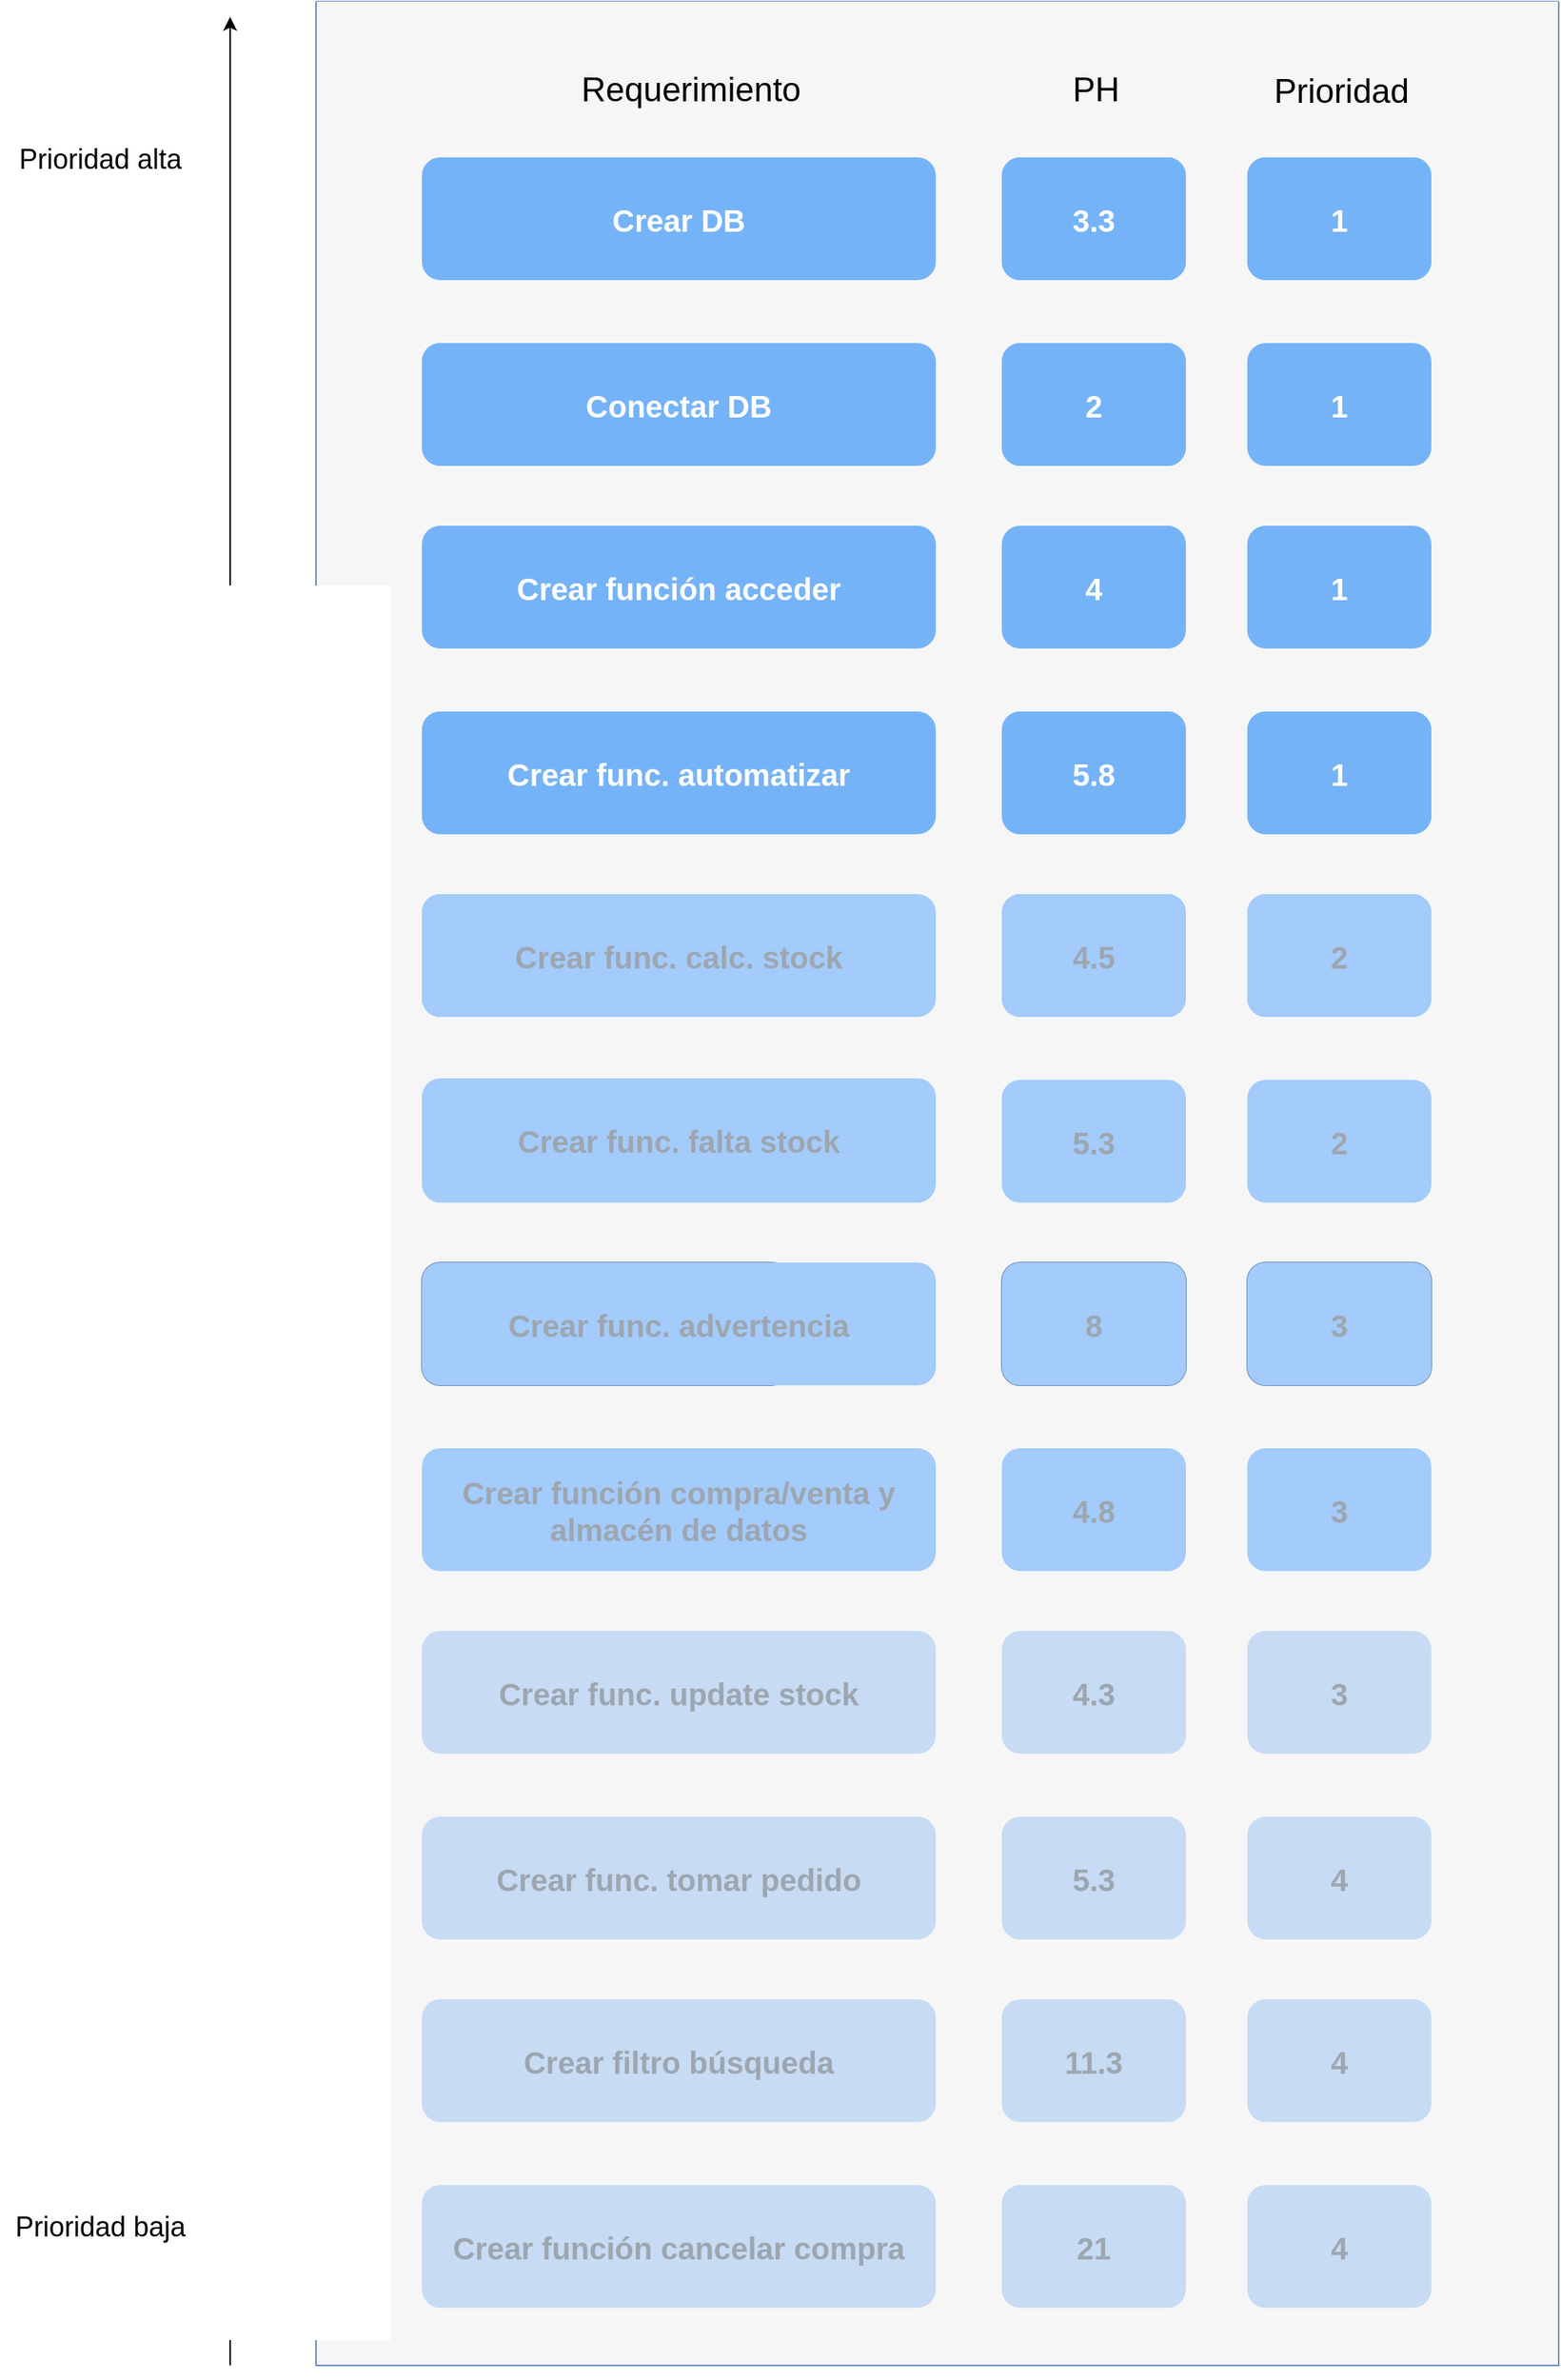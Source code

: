 <mxfile version="21.2.1" type="device">
  <diagram name="Página-1" id="RsbUo45nK9ZGqPTnQo_J">
    <mxGraphModel dx="2196" dy="1620" grid="1" gridSize="10" guides="1" tooltips="1" connect="1" arrows="1" fold="1" page="1" pageScale="1" pageWidth="111100" pageHeight="11100" math="0" shadow="0">
      <root>
        <mxCell id="0" />
        <mxCell id="1" parent="0" />
        <mxCell id="WtdKKoojwQclWSVPvxIC-62" value="" style="swimlane;startSize=0;fillColor=none;strokeColor=#6c8ebf;gradientColor=none;swimlaneFillColor=#f6f6f7;" vertex="1" parent="1">
          <mxGeometry x="836" y="250" width="810" height="1540" as="geometry" />
        </mxCell>
        <mxCell id="WtdKKoojwQclWSVPvxIC-59" value="&lt;font style=&quot;font-size: 22px;&quot;&gt;Requerimiento&lt;/font&gt;" style="text;html=1;align=center;verticalAlign=middle;resizable=0;points=[];autosize=1;strokeColor=none;fillColor=none;" vertex="1" parent="WtdKKoojwQclWSVPvxIC-62">
          <mxGeometry x="159" y="37.5" width="170" height="40" as="geometry" />
        </mxCell>
        <mxCell id="WtdKKoojwQclWSVPvxIC-60" value="&lt;font style=&quot;font-size: 22px;&quot;&gt;PH&lt;/font&gt;" style="text;html=1;align=center;verticalAlign=middle;resizable=0;points=[];autosize=1;strokeColor=none;fillColor=none;" vertex="1" parent="WtdKKoojwQclWSVPvxIC-62">
          <mxGeometry x="483" y="37.5" width="50" height="40" as="geometry" />
        </mxCell>
        <mxCell id="WtdKKoojwQclWSVPvxIC-61" value="&lt;font style=&quot;font-size: 22px;&quot;&gt;Prioridad&lt;/font&gt;" style="text;html=1;align=center;verticalAlign=middle;resizable=0;points=[];autosize=1;strokeColor=none;fillColor=none;" vertex="1" parent="WtdKKoojwQclWSVPvxIC-62">
          <mxGeometry x="613" y="38.5" width="110" height="40" as="geometry" />
        </mxCell>
        <mxCell id="WtdKKoojwQclWSVPvxIC-1" value="Crear DB" style="rounded=1;whiteSpace=wrap;html=1;fillColor=#75b3f9;fontColor=#ffffff;strokeColor=none;gradientColor=none;fontSize=20;fontStyle=1;imageWidth=59;" vertex="1" parent="1">
          <mxGeometry x="905" y="351.5" width="335" height="80" as="geometry" />
        </mxCell>
        <mxCell id="WtdKKoojwQclWSVPvxIC-2" value="" style="rounded=1;whiteSpace=wrap;html=1;fillColor=#75b3f9;fontColor=#ffffff;strokeColor=none;fontSize=20;fontStyle=1" vertex="1" parent="1">
          <mxGeometry x="1283" y="351.5" width="120" height="80" as="geometry" />
        </mxCell>
        <mxCell id="WtdKKoojwQclWSVPvxIC-3" value="" style="rounded=1;whiteSpace=wrap;html=1;fillColor=#75b3f9;fontColor=#ffffff;strokeColor=none;fontSize=20;fontStyle=1" vertex="1" parent="1">
          <mxGeometry x="1443" y="351.5" width="120" height="80" as="geometry" />
        </mxCell>
        <mxCell id="WtdKKoojwQclWSVPvxIC-13" value="" style="rounded=1;whiteSpace=wrap;html=1;fillColor=#75b3f9;fontColor=#ffffff;strokeColor=none;fontSize=20;fontStyle=1;imageWidth=59;" vertex="1" parent="1">
          <mxGeometry x="905" y="472.5" width="240" height="80" as="geometry" />
        </mxCell>
        <mxCell id="WtdKKoojwQclWSVPvxIC-14" value="" style="rounded=1;whiteSpace=wrap;html=1;fillColor=#75b3f9;fontColor=#ffffff;strokeColor=none;fontSize=20;fontStyle=1" vertex="1" parent="1">
          <mxGeometry x="1283" y="472.5" width="120" height="80" as="geometry" />
        </mxCell>
        <mxCell id="WtdKKoojwQclWSVPvxIC-15" value="1" style="rounded=1;whiteSpace=wrap;html=1;fillColor=#75b3f9;fontColor=#ffffff;strokeColor=none;gradientColor=none;fontSize=20;fontStyle=1" vertex="1" parent="1">
          <mxGeometry x="1443" y="472.5" width="120" height="80" as="geometry" />
        </mxCell>
        <mxCell id="WtdKKoojwQclWSVPvxIC-16" value="Crear función acceder" style="rounded=1;whiteSpace=wrap;html=1;fillColor=#75b3f9;fontColor=#ffffff;strokeColor=none;gradientColor=none;fontSize=20;fontStyle=1;imageWidth=59;" vertex="1" parent="1">
          <mxGeometry x="905" y="591.5" width="335" height="80" as="geometry" />
        </mxCell>
        <mxCell id="WtdKKoojwQclWSVPvxIC-17" value="4" style="rounded=1;whiteSpace=wrap;html=1;fillColor=#75b3f9;fontColor=#ffffff;strokeColor=none;gradientColor=none;fontSize=20;fontStyle=1" vertex="1" parent="1">
          <mxGeometry x="1283" y="591.5" width="120" height="80" as="geometry" />
        </mxCell>
        <mxCell id="WtdKKoojwQclWSVPvxIC-18" value="1" style="rounded=1;whiteSpace=wrap;html=1;fillColor=#75b3f9;fontColor=#ffffff;strokeColor=none;gradientColor=none;fontSize=20;fontStyle=1" vertex="1" parent="1">
          <mxGeometry x="1443" y="591.5" width="120" height="80" as="geometry" />
        </mxCell>
        <mxCell id="WtdKKoojwQclWSVPvxIC-19" value="" style="rounded=1;whiteSpace=wrap;html=1;fillColor=#a3cbfb;fontColor=#ffffff;strokeColor=none;fontSize=20;fontStyle=1;gradientColor=none;imageWidth=59;" vertex="1" parent="1">
          <mxGeometry x="905" y="712.5" width="240" height="80" as="geometry" />
        </mxCell>
        <mxCell id="WtdKKoojwQclWSVPvxIC-20" value="" style="rounded=1;whiteSpace=wrap;html=1;fillColor=#a3cbfb;fontColor=#ffffff;strokeColor=none;fontSize=20;fontStyle=1;gradientColor=none;" vertex="1" parent="1">
          <mxGeometry x="1283" y="712.5" width="120" height="80" as="geometry" />
        </mxCell>
        <mxCell id="WtdKKoojwQclWSVPvxIC-21" value="" style="rounded=1;whiteSpace=wrap;html=1;fillColor=#a3cbfb;fontColor=#ffffff;strokeColor=none;fontSize=20;fontStyle=1;gradientColor=none;" vertex="1" parent="1">
          <mxGeometry x="1443" y="712.5" width="120" height="80" as="geometry" />
        </mxCell>
        <mxCell id="WtdKKoojwQclWSVPvxIC-22" value="" style="rounded=1;whiteSpace=wrap;html=1;fillColor=#a3cbfb;fontColor=#9da6b0;strokeColor=none;fontSize=20;fontStyle=1;gradientColor=none;imageWidth=59;" vertex="1" parent="1">
          <mxGeometry x="905" y="831.5" width="240" height="80" as="geometry" />
        </mxCell>
        <mxCell id="WtdKKoojwQclWSVPvxIC-23" value="" style="rounded=1;whiteSpace=wrap;html=1;fillColor=#a3cbfb;fontColor=#9da6b0;strokeColor=none;fontSize=20;fontStyle=1;gradientColor=none;" vertex="1" parent="1">
          <mxGeometry x="1283" y="831.5" width="120" height="80" as="geometry" />
        </mxCell>
        <mxCell id="WtdKKoojwQclWSVPvxIC-24" value="" style="rounded=1;whiteSpace=wrap;html=1;fillColor=#a3cbfb;fontColor=#9da6b0;strokeColor=none;fontSize=20;fontStyle=1;gradientColor=none;" vertex="1" parent="1">
          <mxGeometry x="1443" y="831.5" width="120" height="80" as="geometry" />
        </mxCell>
        <mxCell id="WtdKKoojwQclWSVPvxIC-25" value="Crear func. falta stock" style="rounded=1;whiteSpace=wrap;html=1;fillColor=#a3cbfb;fontColor=#9da6b0;strokeColor=none;gradientColor=none;fontSize=20;fontStyle=1;imageWidth=59;" vertex="1" parent="1">
          <mxGeometry x="905" y="951.5" width="335" height="81" as="geometry" />
        </mxCell>
        <mxCell id="WtdKKoojwQclWSVPvxIC-26" value="5.3" style="rounded=1;whiteSpace=wrap;html=1;fillColor=#a3cbfb;fontColor=#9da6b0;strokeColor=none;gradientColor=none;fontSize=20;fontStyle=1" vertex="1" parent="1">
          <mxGeometry x="1283" y="952.5" width="120" height="80" as="geometry" />
        </mxCell>
        <mxCell id="WtdKKoojwQclWSVPvxIC-27" value="2" style="rounded=1;whiteSpace=wrap;html=1;fillColor=#a3cbfb;fontColor=#9da6b0;strokeColor=none;gradientColor=none;fontSize=20;fontStyle=1" vertex="1" parent="1">
          <mxGeometry x="1443" y="952.5" width="120" height="80" as="geometry" />
        </mxCell>
        <mxCell id="WtdKKoojwQclWSVPvxIC-28" value="Crear func. advertencia" style="rounded=1;whiteSpace=wrap;html=1;fillColor=#A3CBFB;gradientColor=none;strokeColor=#6c8ebf;fontSize=20;fontStyle=1;fontColor=#9da6b0;imageWidth=59;" vertex="1" parent="1">
          <mxGeometry x="905" y="1071.5" width="240" height="80" as="geometry" />
        </mxCell>
        <mxCell id="WtdKKoojwQclWSVPvxIC-29" value="" style="rounded=1;whiteSpace=wrap;html=1;fillColor=#A3CBFB;gradientColor=none;strokeColor=#6c8ebf;fontSize=20;fontStyle=1;fontColor=#9da6b0;" vertex="1" parent="1">
          <mxGeometry x="1283" y="1071.5" width="120" height="80" as="geometry" />
        </mxCell>
        <mxCell id="WtdKKoojwQclWSVPvxIC-30" value="" style="rounded=1;whiteSpace=wrap;html=1;fillColor=#A3CBFB;gradientColor=none;strokeColor=#6c8ebf;fontSize=20;fontStyle=1;fontColor=#9da6b0;" vertex="1" parent="1">
          <mxGeometry x="1443" y="1071.5" width="120" height="80" as="geometry" />
        </mxCell>
        <mxCell id="WtdKKoojwQclWSVPvxIC-31" value="Crear función compra/venta y almacén de datos" style="rounded=1;whiteSpace=wrap;html=1;fillColor=#A3CBFB;gradientColor=none;strokeColor=none;fontSize=20;fontStyle=1;fontColor=#9da6b0;imageWidth=59;" vertex="1" parent="1">
          <mxGeometry x="905" y="1192.5" width="335" height="80" as="geometry" />
        </mxCell>
        <mxCell id="WtdKKoojwQclWSVPvxIC-32" value="4.8" style="rounded=1;whiteSpace=wrap;html=1;fillColor=#A3CBFB;gradientColor=none;strokeColor=none;fontSize=20;fontStyle=1;fontColor=#9da6b0;" vertex="1" parent="1">
          <mxGeometry x="1283" y="1192.5" width="120" height="80" as="geometry" />
        </mxCell>
        <mxCell id="WtdKKoojwQclWSVPvxIC-33" value="3" style="rounded=1;whiteSpace=wrap;html=1;fillColor=#A3CBFB;gradientColor=none;strokeColor=none;fontSize=20;fontStyle=1;fontColor=#9da6b0;" vertex="1" parent="1">
          <mxGeometry x="1443" y="1192.5" width="120" height="80" as="geometry" />
        </mxCell>
        <mxCell id="WtdKKoojwQclWSVPvxIC-34" value="Crear func. update stock" style="rounded=1;whiteSpace=wrap;html=1;fillColor=#c7dbf4;gradientColor=none;strokeColor=none;fontSize=20;fontStyle=1;fontColor=#9da6b0;imageWidth=59;" vertex="1" parent="1">
          <mxGeometry x="905" y="1311.5" width="335" height="80" as="geometry" />
        </mxCell>
        <mxCell id="WtdKKoojwQclWSVPvxIC-35" value="4.3" style="rounded=1;whiteSpace=wrap;html=1;fillColor=#c7dbf4;gradientColor=none;strokeColor=none;fontSize=20;fontStyle=1;fontColor=#9da6b0;" vertex="1" parent="1">
          <mxGeometry x="1283" y="1311.5" width="120" height="80" as="geometry" />
        </mxCell>
        <mxCell id="WtdKKoojwQclWSVPvxIC-36" value="3" style="rounded=1;whiteSpace=wrap;html=1;fillColor=#c7dbf4;gradientColor=none;strokeColor=none;fontSize=20;fontStyle=1;fontColor=#9da6b0;" vertex="1" parent="1">
          <mxGeometry x="1443" y="1311.5" width="120" height="80" as="geometry" />
        </mxCell>
        <mxCell id="WtdKKoojwQclWSVPvxIC-37" value="Crear func. tomar pedido" style="rounded=1;whiteSpace=wrap;html=1;fillColor=#C7DBF4;strokeColor=none;gradientColor=none;fontSize=20;fontStyle=1;fontColor=#9da6b0;imageWidth=59;" vertex="1" parent="1">
          <mxGeometry x="905" y="1432.5" width="335" height="80" as="geometry" />
        </mxCell>
        <mxCell id="WtdKKoojwQclWSVPvxIC-38" value="5.3" style="rounded=1;whiteSpace=wrap;html=1;fillColor=#C7DBF4;strokeColor=none;gradientColor=none;fontSize=20;fontStyle=1;fontColor=#9da6b0;" vertex="1" parent="1">
          <mxGeometry x="1283" y="1432.5" width="120" height="80" as="geometry" />
        </mxCell>
        <mxCell id="WtdKKoojwQclWSVPvxIC-39" value="4" style="rounded=1;whiteSpace=wrap;html=1;fillColor=#C7DBF4;strokeColor=none;gradientColor=none;fontSize=20;fontStyle=1;fontColor=#9da6b0;" vertex="1" parent="1">
          <mxGeometry x="1443" y="1432.5" width="120" height="80" as="geometry" />
        </mxCell>
        <mxCell id="WtdKKoojwQclWSVPvxIC-40" value="Crear filtro búsqueda" style="rounded=1;whiteSpace=wrap;html=1;fillColor=#C7DBF4;strokeColor=none;gradientColor=none;fontSize=20;fontStyle=1;fontColor=#9da6b0;imageWidth=59;" vertex="1" parent="1">
          <mxGeometry x="905" y="1551.5" width="335" height="80" as="geometry" />
        </mxCell>
        <mxCell id="WtdKKoojwQclWSVPvxIC-41" value="11.3" style="rounded=1;whiteSpace=wrap;html=1;fillColor=#C7DBF4;strokeColor=none;gradientColor=none;fontSize=20;fontStyle=1;fontColor=#9da6b0;" vertex="1" parent="1">
          <mxGeometry x="1283" y="1551.5" width="120" height="80" as="geometry" />
        </mxCell>
        <mxCell id="WtdKKoojwQclWSVPvxIC-42" value="4" style="rounded=1;whiteSpace=wrap;html=1;fillColor=#C7DBF4;strokeColor=none;gradientColor=none;fontSize=20;fontStyle=1;fontColor=#9da6b0;" vertex="1" parent="1">
          <mxGeometry x="1443" y="1551.5" width="120" height="80" as="geometry" />
        </mxCell>
        <mxCell id="WtdKKoojwQclWSVPvxIC-43" value="Crear función cancelar compra" style="rounded=1;whiteSpace=wrap;html=1;fillColor=#C7DBF4;strokeColor=none;gradientColor=none;fontSize=20;fontStyle=1;fontColor=#9da6b0;imageWidth=59;" vertex="1" parent="1">
          <mxGeometry x="905" y="1672.5" width="335" height="80" as="geometry" />
        </mxCell>
        <mxCell id="WtdKKoojwQclWSVPvxIC-44" value="21" style="rounded=1;whiteSpace=wrap;html=1;fillColor=#C7DBF4;strokeColor=none;gradientColor=none;fontSize=20;fontStyle=1;fontColor=#9da6b0;" vertex="1" parent="1">
          <mxGeometry x="1283" y="1672.5" width="120" height="80" as="geometry" />
        </mxCell>
        <mxCell id="WtdKKoojwQclWSVPvxIC-45" value="4" style="rounded=1;whiteSpace=wrap;html=1;fillColor=#C7DBF4;strokeColor=none;gradientColor=none;fontSize=20;fontStyle=1;fontColor=#9da6b0;" vertex="1" parent="1">
          <mxGeometry x="1443" y="1672.5" width="120" height="80" as="geometry" />
        </mxCell>
        <mxCell id="WtdKKoojwQclWSVPvxIC-48" value="3.3" style="rounded=1;whiteSpace=wrap;html=1;fillColor=#75b3f9;fontColor=#ffffff;strokeColor=none;gradientColor=none;fontSize=20;fontStyle=1" vertex="1" parent="1">
          <mxGeometry x="1283" y="351.5" width="120" height="80" as="geometry" />
        </mxCell>
        <mxCell id="WtdKKoojwQclWSVPvxIC-49" value="1" style="rounded=1;whiteSpace=wrap;html=1;fillColor=#75b3f9;fontColor=#ffffff;strokeColor=none;gradientColor=none;fontSize=20;fontStyle=1" vertex="1" parent="1">
          <mxGeometry x="1443" y="351.5" width="120" height="80" as="geometry" />
        </mxCell>
        <mxCell id="WtdKKoojwQclWSVPvxIC-50" value="Conectar DB" style="rounded=1;whiteSpace=wrap;html=1;fillColor=#75b3f9;fontColor=#ffffff;strokeColor=none;gradientColor=none;fontStyle=1;fontSize=20;imageWidth=59;" vertex="1" parent="1">
          <mxGeometry x="905" y="472.5" width="335" height="80" as="geometry" />
        </mxCell>
        <mxCell id="WtdKKoojwQclWSVPvxIC-51" value="2" style="rounded=1;whiteSpace=wrap;html=1;fillColor=#75b3f9;fontColor=#ffffff;strokeColor=none;gradientColor=none;fontSize=20;fontStyle=1" vertex="1" parent="1">
          <mxGeometry x="1283" y="472.5" width="120" height="80" as="geometry" />
        </mxCell>
        <mxCell id="WtdKKoojwQclWSVPvxIC-52" value="Crear func. automatizar" style="rounded=1;whiteSpace=wrap;html=1;fillColor=#75B3F9;fontColor=#ffffff;strokeColor=none;gradientColor=none;fontSize=20;fontStyle=1;imageWidth=59;" vertex="1" parent="1">
          <mxGeometry x="905" y="712.5" width="335" height="80" as="geometry" />
        </mxCell>
        <mxCell id="WtdKKoojwQclWSVPvxIC-53" value="5.8" style="rounded=1;whiteSpace=wrap;html=1;fillColor=#75B3F9;fontColor=#ffffff;strokeColor=none;gradientColor=none;fontSize=20;fontStyle=1" vertex="1" parent="1">
          <mxGeometry x="1283" y="712.5" width="120" height="80" as="geometry" />
        </mxCell>
        <mxCell id="WtdKKoojwQclWSVPvxIC-54" value="1" style="rounded=1;whiteSpace=wrap;html=1;fillColor=#75B3F9;fontColor=#ffffff;strokeColor=none;gradientColor=none;fontSize=20;fontStyle=1" vertex="1" parent="1">
          <mxGeometry x="1443" y="712.5" width="120" height="80" as="geometry" />
        </mxCell>
        <mxCell id="WtdKKoojwQclWSVPvxIC-55" value="2" style="rounded=1;whiteSpace=wrap;html=1;fillColor=#a3cbfb;fontColor=#9da6b0;strokeColor=none;gradientColor=none;fontSize=20;fontStyle=1" vertex="1" parent="1">
          <mxGeometry x="1443" y="831.5" width="120" height="80" as="geometry" />
        </mxCell>
        <mxCell id="WtdKKoojwQclWSVPvxIC-56" value="" style="rounded=1;whiteSpace=wrap;html=1;fillColor=#a3cbfb;fontColor=#9da6b0;strokeColor=none;gradientColor=none;fontSize=20;fontStyle=1" vertex="1" parent="1">
          <mxGeometry x="1283" y="831.5" width="120" height="80" as="geometry" />
        </mxCell>
        <mxCell id="WtdKKoojwQclWSVPvxIC-57" value="Crear func. calc. stock" style="rounded=1;whiteSpace=wrap;html=1;fillColor=#a3cbfb;fontColor=#9da6b0;strokeColor=none;gradientColor=none;fontSize=20;fontStyle=1;imageWidth=59;" vertex="1" parent="1">
          <mxGeometry x="905" y="831.5" width="240" height="80" as="geometry" />
        </mxCell>
        <mxCell id="WtdKKoojwQclWSVPvxIC-63" value="Crear func. calc. stock" style="rounded=1;whiteSpace=wrap;html=1;fillColor=#a3cbfb;fontColor=#9da6b0;strokeColor=none;gradientColor=none;fontSize=20;fontStyle=1;imageWidth=59;" vertex="1" parent="1">
          <mxGeometry x="905" y="831.5" width="335" height="80" as="geometry" />
        </mxCell>
        <mxCell id="WtdKKoojwQclWSVPvxIC-64" value="4.5" style="rounded=1;whiteSpace=wrap;html=1;fillColor=#a3cbfb;fontColor=#9da6b0;strokeColor=none;gradientColor=none;fontSize=20;fontStyle=1" vertex="1" parent="1">
          <mxGeometry x="1283" y="831.5" width="120" height="80" as="geometry" />
        </mxCell>
        <mxCell id="WtdKKoojwQclWSVPvxIC-65" value="Crear func. advertencia" style="rounded=1;whiteSpace=wrap;html=1;fillColor=#A3CBFB;gradientColor=none;strokeColor=none;fontSize=20;fontStyle=1;fontColor=#9da6b0;imageWidth=59;" vertex="1" parent="1">
          <mxGeometry x="905" y="1071.5" width="335" height="80" as="geometry" />
        </mxCell>
        <mxCell id="WtdKKoojwQclWSVPvxIC-66" value="8" style="rounded=1;whiteSpace=wrap;html=1;fillColor=#A3CBFB;gradientColor=none;strokeColor=none;fontSize=20;fontStyle=1;fontColor=#9da6b0;" vertex="1" parent="1">
          <mxGeometry x="1283" y="1071.5" width="120" height="80" as="geometry" />
        </mxCell>
        <mxCell id="WtdKKoojwQclWSVPvxIC-67" value="3" style="rounded=1;whiteSpace=wrap;html=1;fillColor=#A3CBFB;gradientColor=none;strokeColor=none;fontSize=20;fontStyle=1;fontColor=#9da6b0;" vertex="1" parent="1">
          <mxGeometry x="1443" y="1071.5" width="120" height="80" as="geometry" />
        </mxCell>
        <mxCell id="WtdKKoojwQclWSVPvxIC-68" value="" style="endArrow=none;html=1;rounded=0;startArrow=classic;startFill=1;endFill=0;" edge="1" parent="1">
          <mxGeometry width="50" height="50" relative="1" as="geometry">
            <mxPoint x="780" y="260" as="sourcePoint" />
            <mxPoint x="780" y="1790" as="targetPoint" />
          </mxGeometry>
        </mxCell>
        <mxCell id="WtdKKoojwQclWSVPvxIC-69" value="&lt;font style=&quot;font-size: 18px;&quot;&gt;Prioridad alta&lt;/font&gt;" style="text;html=1;align=center;verticalAlign=middle;resizable=0;points=[];autosize=1;strokeColor=none;fillColor=none;" vertex="1" parent="1">
          <mxGeometry x="630" y="333" width="130" height="40" as="geometry" />
        </mxCell>
        <mxCell id="WtdKKoojwQclWSVPvxIC-70" value="&lt;font style=&quot;font-size: 18px;&quot;&gt;Prioridad baja&lt;/font&gt;" style="text;html=1;align=center;verticalAlign=middle;resizable=0;points=[];autosize=1;strokeColor=none;fillColor=none;" vertex="1" parent="1">
          <mxGeometry x="630" y="1680" width="130" height="40" as="geometry" />
        </mxCell>
      </root>
    </mxGraphModel>
  </diagram>
</mxfile>
